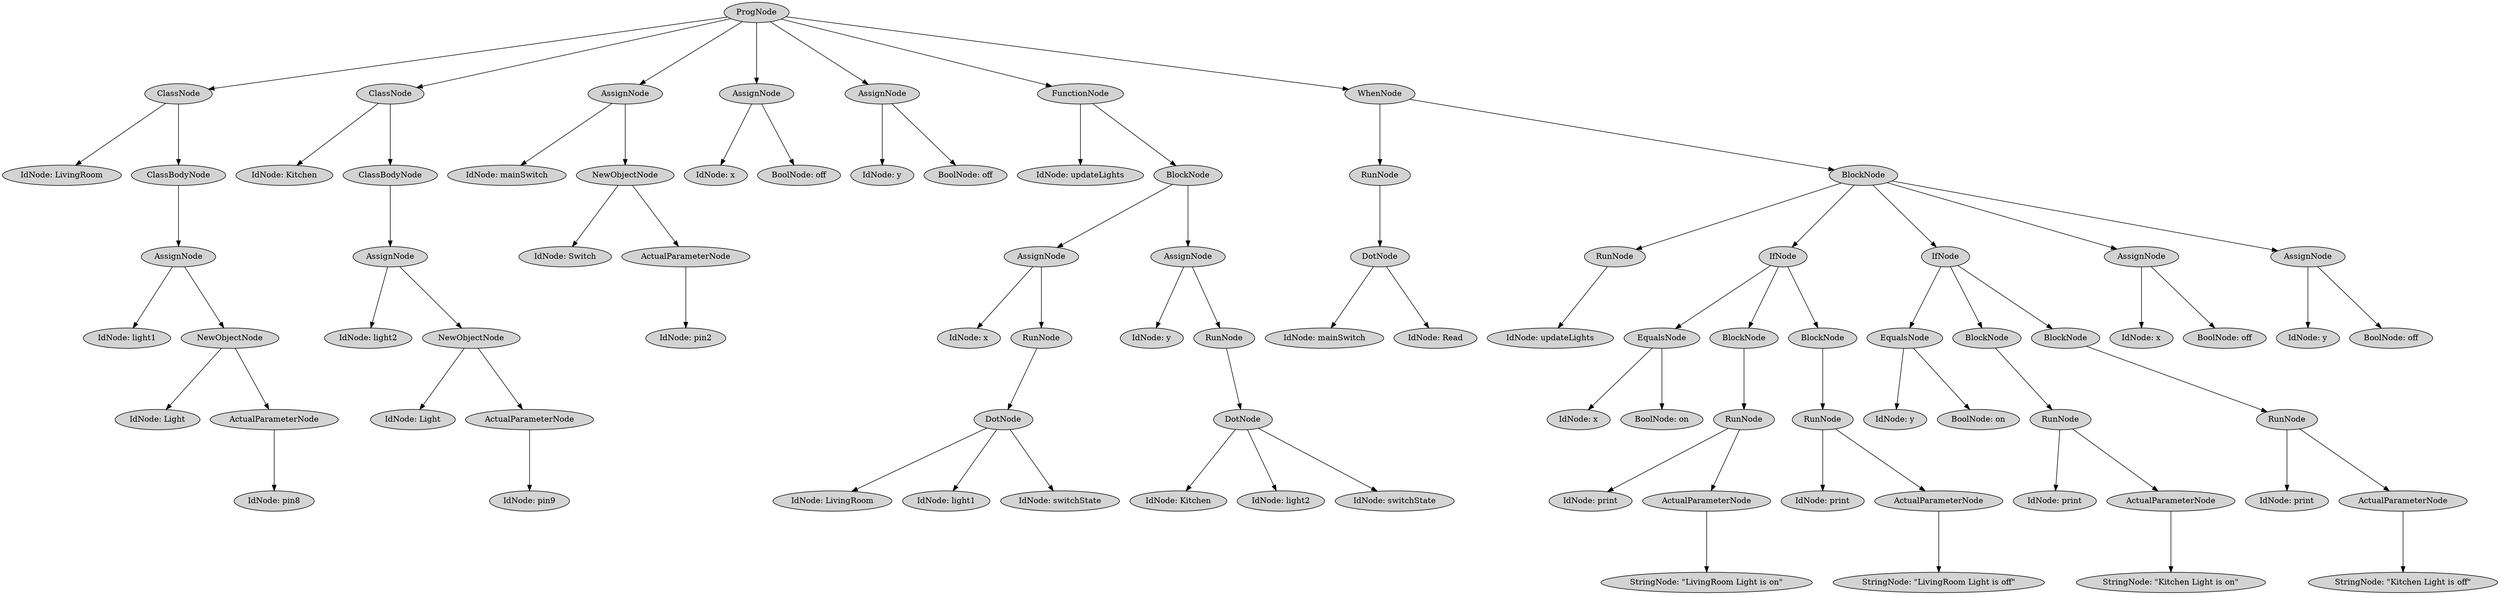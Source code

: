 digraph G {
	graph [ranksep=1.5 ratio=fill]
	node [style=filled]
	3098989 [label=ProgNode]
	3098993 [label=ClassNode]
	3098989 -> 3098993
	3098981 [label="IdNode: LivingRoom"]
	3098993 -> 3098981
	3098987 [label=ClassBodyNode]
	3098993 -> 3098987
	3098997 [label=AssignNode]
	3098987 -> 3098997
	3099001 [label="IdNode: light1"]
	3098997 -> 3099001
	3099017 [label=NewObjectNode]
	3098997 -> 3099017
	3099021 [label="IdNode: Light"]
	3099017 -> 3099021
	3099015 [label=ActualParameterNode]
	3099017 -> 3099015
	3099043 [label="IdNode: pin8"]
	3099015 -> 3099043
	3098991 [label=ClassNode]
	3098989 -> 3098991
	3098999 [label="IdNode: Kitchen"]
	3098991 -> 3098999
	3099005 [label=ClassBodyNode]
	3098991 -> 3099005
	3099007 [label=AssignNode]
	3099005 -> 3099007
	3099019 [label="IdNode: light2"]
	3099007 -> 3099019
	3099031 [label=NewObjectNode]
	3099007 -> 3099031
	3099039 [label="IdNode: Light"]
	3099031 -> 3099039
	3099037 [label=ActualParameterNode]
	3099031 -> 3099037
	3099065 [label="IdNode: pin9"]
	3099037 -> 3099065
	3099027 [label=AssignNode]
	3098989 -> 3099027
	3099013 [label="IdNode: mainSwitch"]
	3099027 -> 3099013
	3099045 [label=NewObjectNode]
	3099027 -> 3099045
	3099041 [label="IdNode: Switch"]
	3099045 -> 3099041
	3099047 [label=ActualParameterNode]
	3099045 -> 3099047
	3099075 [label="IdNode: pin2"]
	3099047 -> 3099075
	3099009 [label=AssignNode]
	3098989 -> 3099009
	3099029 [label="IdNode: x"]
	3099009 -> 3099029
	3099055 [label="BoolNode: off"]
	3099009 -> 3099055
	3099011 [label=AssignNode]
	3098989 -> 3099011
	3099053 [label="IdNode: y"]
	3099011 -> 3099053
	3099059 [label="BoolNode: off"]
	3099011 -> 3099059
	3099025 [label=FunctionNode]
	3098989 -> 3099025
	3099035 [label="IdNode: updateLights"]
	3099025 -> 3099035
	3099049 [label=BlockNode]
	3099025 -> 3099049
	3099063 [label=AssignNode]
	3099049 -> 3099063
	3099069 [label="IdNode: x"]
	3099063 -> 3099069
	3099089 [label=RunNode]
	3099063 -> 3099089
	3099099 [label=DotNode]
	3099089 -> 3099099
	3099091 [label="IdNode: LivingRoom"]
	3099099 -> 3099091
	3099095 [label="IdNode: light1"]
	3099099 -> 3099095
	3099101 [label="IdNode: switchState"]
	3099099 -> 3099101
	3099071 [label=AssignNode]
	3099049 -> 3099071
	3099073 [label="IdNode: y"]
	3099071 -> 3099073
	3099103 [label=RunNode]
	3099071 -> 3099103
	3099115 [label=DotNode]
	3099103 -> 3099115
	3099109 [label="IdNode: Kitchen"]
	3099115 -> 3099109
	3099113 [label="IdNode: light2"]
	3099115 -> 3099113
	3099117 [label="IdNode: switchState"]
	3099115 -> 3099117
	3099051 [label=WhenNode]
	3098989 -> 3099051
	3099107 [label=RunNode]
	3099051 -> 3099107
	3099119 [label=DotNode]
	3099107 -> 3099119
	3099111 [label="IdNode: mainSwitch"]
	3099119 -> 3099111
	3099121 [label="IdNode: Read"]
	3099119 -> 3099121
	3099077 [label=BlockNode]
	3099051 -> 3099077
	3099067 [label=RunNode]
	3099077 -> 3099067
	3099083 [label="IdNode: updateLights"]
	3099067 -> 3099083
	3099079 [label=IfNode]
	3099077 -> 3099079
	3099123 [label=EqualsNode]
	3099079 -> 3099123
	3103491 [label="IdNode: x"]
	3099123 -> 3103491
	3103495 [label="BoolNode: on"]
	3099123 -> 3103495
	3099125 [label=BlockNode]
	3099079 -> 3099125
	3099097 [label=RunNode]
	3099125 -> 3099097
	3099133 [label="IdNode: print"]
	3099097 -> 3099133
	3099127 [label=ActualParameterNode]
	3099097 -> 3099127
	3103505 [label="StringNode: \"LivingRoom Light is on\""]
	3099127 -> 3103505
	3099135 [label=BlockNode]
	3099079 -> 3099135
	3103493 [label=RunNode]
	3099135 -> 3103493
	3103501 [label="IdNode: print"]
	3103493 -> 3103501
	3103497 [label=ActualParameterNode]
	3103493 -> 3103497
	3103519 [label="StringNode: \"LivingRoom Light is off\""]
	3103497 -> 3103519
	3099129 [label=IfNode]
	3099077 -> 3099129
	3103499 [label=EqualsNode]
	3099129 -> 3103499
	3103517 [label="IdNode: y"]
	3103499 -> 3103517
	3103525 [label="BoolNode: on"]
	3103499 -> 3103525
	3099131 [label=BlockNode]
	3099129 -> 3099131
	3103509 [label=RunNode]
	3099131 -> 3103509
	3103515 [label="IdNode: print"]
	3103509 -> 3103515
	3103503 [label=ActualParameterNode]
	3103509 -> 3103503
	3103535 [label="StringNode: \"Kitchen Light is on\""]
	3103503 -> 3103535
	3103523 [label=BlockNode]
	3099129 -> 3103523
	3103521 [label=RunNode]
	3103523 -> 3103521
	3103531 [label="IdNode: print"]
	3103521 -> 3103531
	3103527 [label=ActualParameterNode]
	3103521 -> 3103527
	3103549 [label="StringNode: \"Kitchen Light is off\""]
	3103527 -> 3103549
	3103511 [label=AssignNode]
	3099077 -> 3103511
	3103539 [label="IdNode: x"]
	3103511 -> 3103539
	3103551 [label="BoolNode: off"]
	3103511 -> 3103551
	3103507 [label=AssignNode]
	3099077 -> 3103507
	3103533 [label="IdNode: y"]
	3103507 -> 3103533
	3103557 [label="BoolNode: off"]
	3103507 -> 3103557
	overlap=false
}
